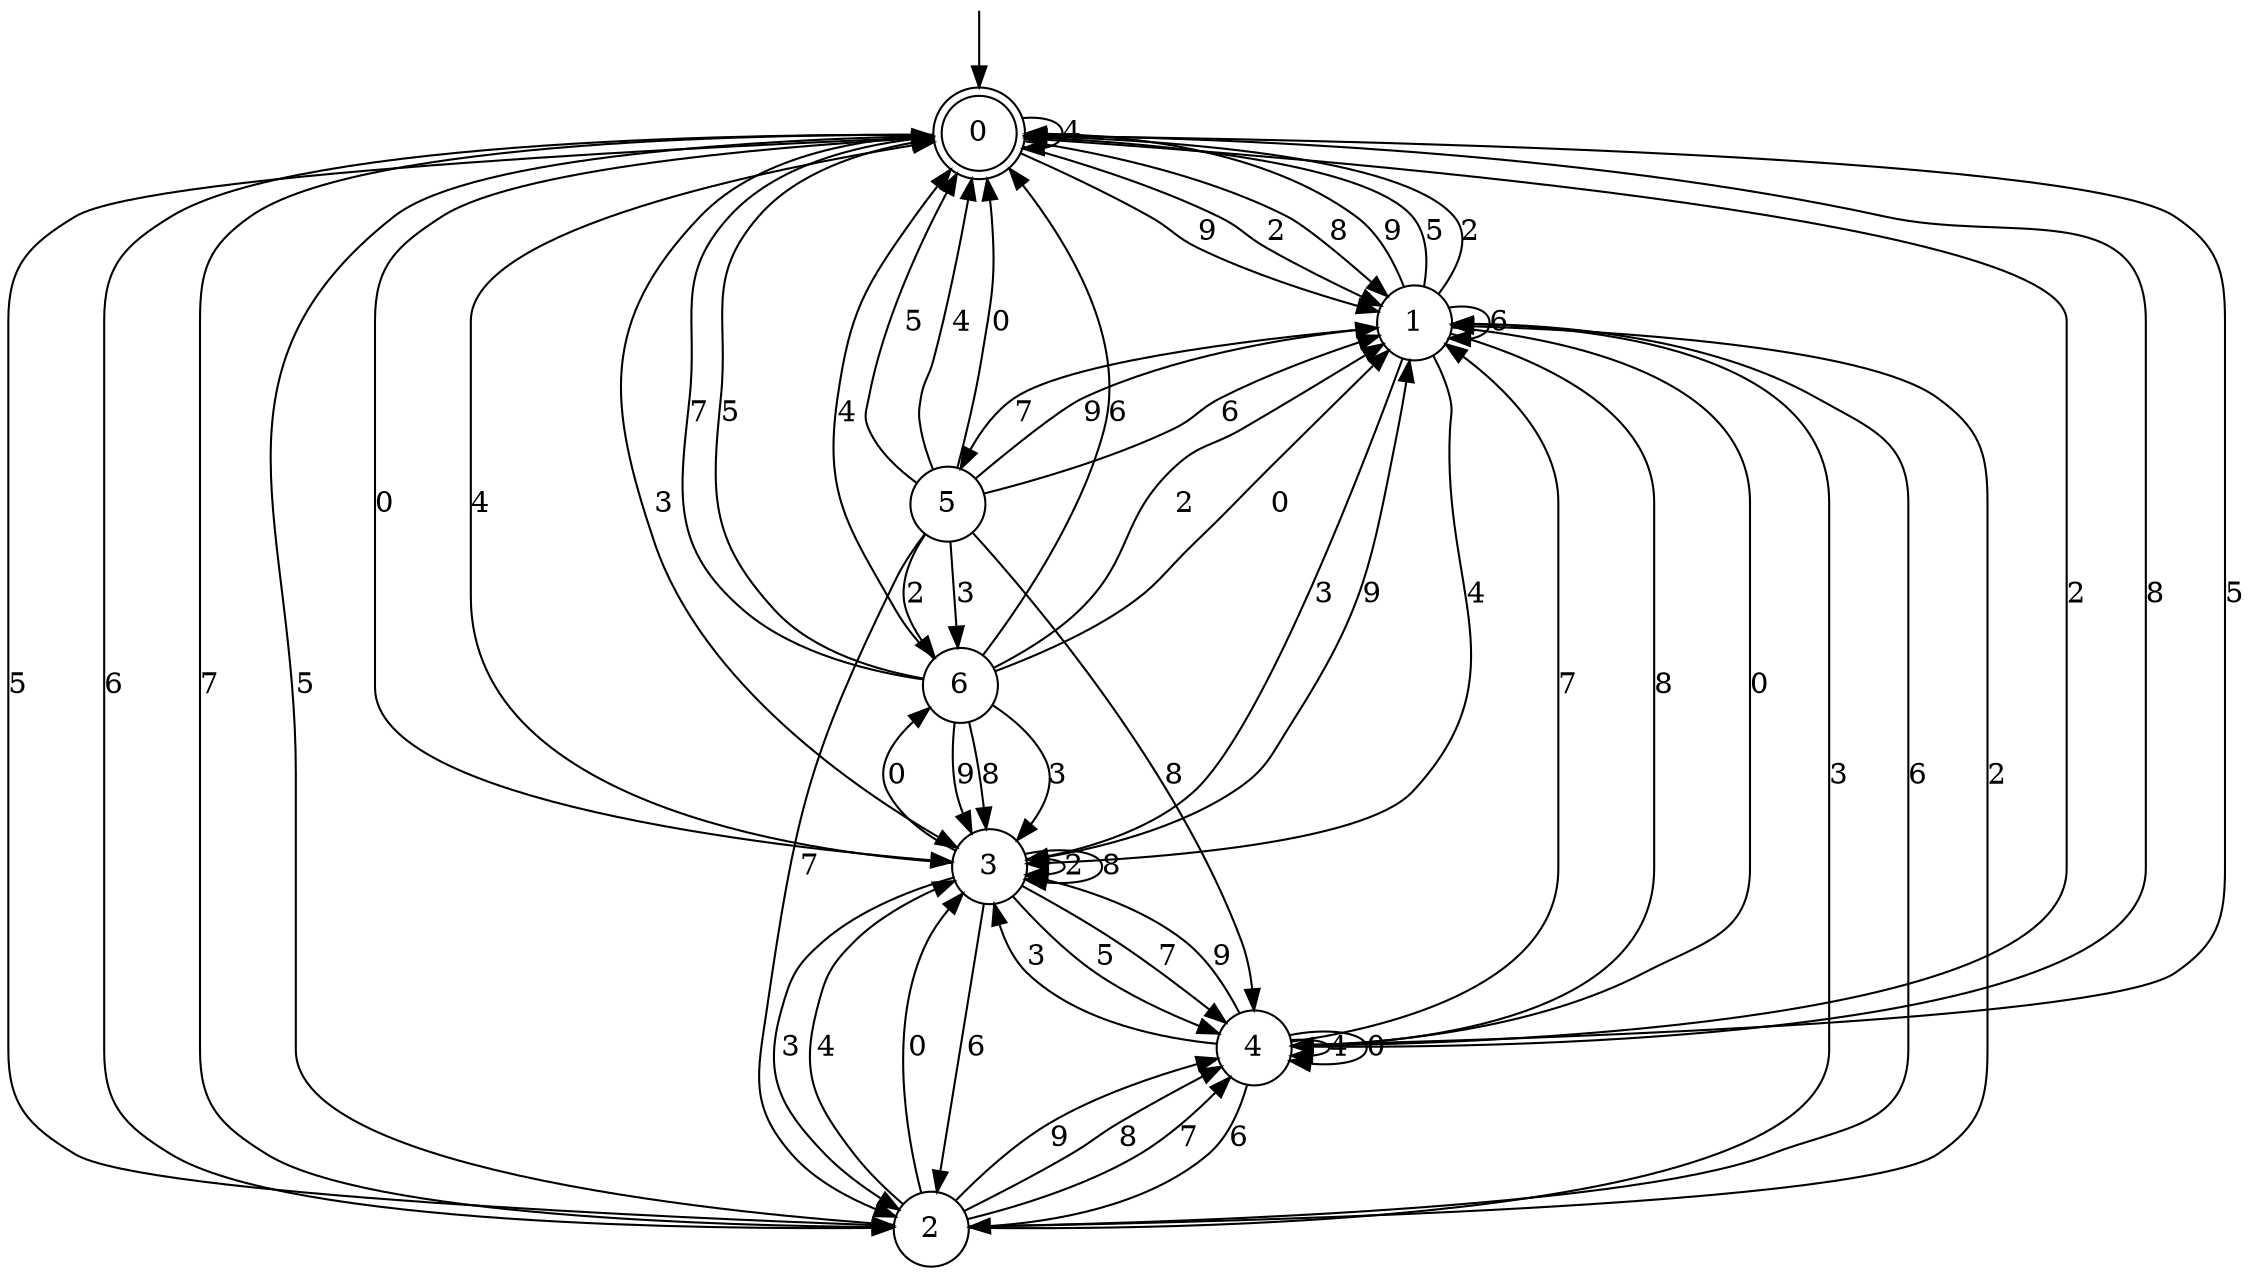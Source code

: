 digraph g {

	s0 [shape="doublecircle" label="0"];
	s1 [shape="circle" label="1"];
	s2 [shape="circle" label="2"];
	s3 [shape="circle" label="3"];
	s4 [shape="circle" label="4"];
	s5 [shape="circle" label="5"];
	s6 [shape="circle" label="6"];
	s0 -> s1 [label="9"];
	s0 -> s2 [label="5"];
	s0 -> s0 [label="4"];
	s0 -> s1 [label="2"];
	s0 -> s3 [label="3"];
	s0 -> s1 [label="8"];
	s0 -> s3 [label="0"];
	s0 -> s2 [label="6"];
	s0 -> s2 [label="7"];
	s1 -> s0 [label="9"];
	s1 -> s0 [label="5"];
	s1 -> s3 [label="4"];
	s1 -> s0 [label="2"];
	s1 -> s3 [label="3"];
	s1 -> s4 [label="8"];
	s1 -> s4 [label="0"];
	s1 -> s1 [label="6"];
	s1 -> s5 [label="7"];
	s2 -> s4 [label="9"];
	s2 -> s0 [label="5"];
	s2 -> s3 [label="4"];
	s2 -> s1 [label="2"];
	s2 -> s1 [label="3"];
	s2 -> s4 [label="8"];
	s2 -> s3 [label="0"];
	s2 -> s1 [label="6"];
	s2 -> s4 [label="7"];
	s3 -> s1 [label="9"];
	s3 -> s4 [label="5"];
	s3 -> s0 [label="4"];
	s3 -> s3 [label="2"];
	s3 -> s2 [label="3"];
	s3 -> s3 [label="8"];
	s3 -> s6 [label="0"];
	s3 -> s2 [label="6"];
	s3 -> s4 [label="7"];
	s4 -> s3 [label="9"];
	s4 -> s0 [label="5"];
	s4 -> s4 [label="4"];
	s4 -> s0 [label="2"];
	s4 -> s3 [label="3"];
	s4 -> s0 [label="8"];
	s4 -> s4 [label="0"];
	s4 -> s2 [label="6"];
	s4 -> s1 [label="7"];
	s5 -> s1 [label="9"];
	s5 -> s0 [label="5"];
	s5 -> s0 [label="4"];
	s5 -> s6 [label="2"];
	s5 -> s6 [label="3"];
	s5 -> s4 [label="8"];
	s5 -> s0 [label="0"];
	s5 -> s1 [label="6"];
	s5 -> s2 [label="7"];
	s6 -> s3 [label="9"];
	s6 -> s0 [label="5"];
	s6 -> s0 [label="4"];
	s6 -> s1 [label="2"];
	s6 -> s3 [label="3"];
	s6 -> s3 [label="8"];
	s6 -> s1 [label="0"];
	s6 -> s0 [label="6"];
	s6 -> s0 [label="7"];

__start0 [label="" shape="none" width="0" height="0"];
__start0 -> s0;

}
